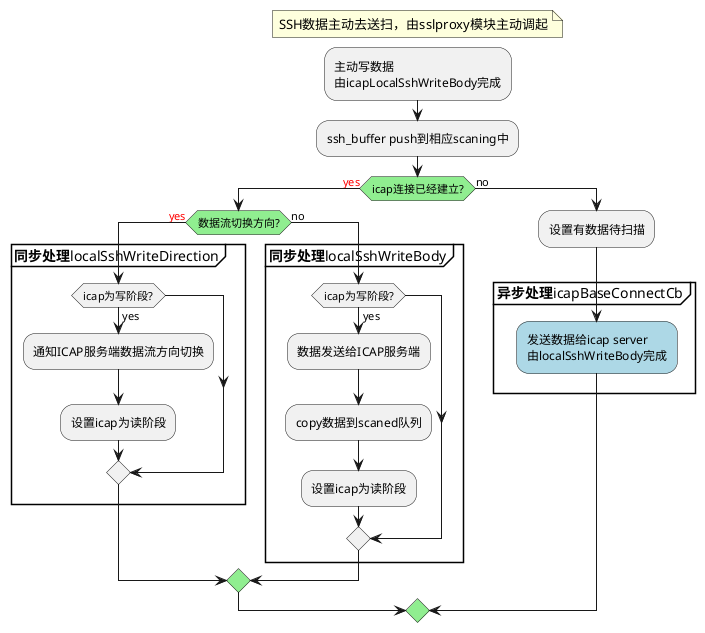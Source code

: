 @startuml
floating note left
    SSH数据主动去送扫，由sslproxy模块主动调起
end note 
:主动写数据\n由icapLocalSshWriteBody完成;
:ssh_buffer push到相应scaning中;
#lightGreen:if (icap连接已经建立?) is (<color:red>yes) then
    #lightGreen:if (数据流切换方向?) is (<color:red>yes) then
        partition "**同步处理**localSshWriteDirection" {
            if (icap为写阶段?) then (yes)
                :通知ICAP服务端数据流方向切换;
                :设置icap为读阶段;
            endif
        }
    else (no)
        partition "**同步处理**localSshWriteBody" {
            if (icap为写阶段?) then (yes)
                :数据发送给ICAP服务端;
                :copy数据到scaned队列;
                :设置icap为读阶段;
            endif
        }
    endif
else (no)
    :设置有数据待扫描;
    partition "**异步处理**icapBaseConnectCb" {
        #lightBlue:发送数据给icap server\n由localSshWriteBody完成;
    }

endif
@enduml